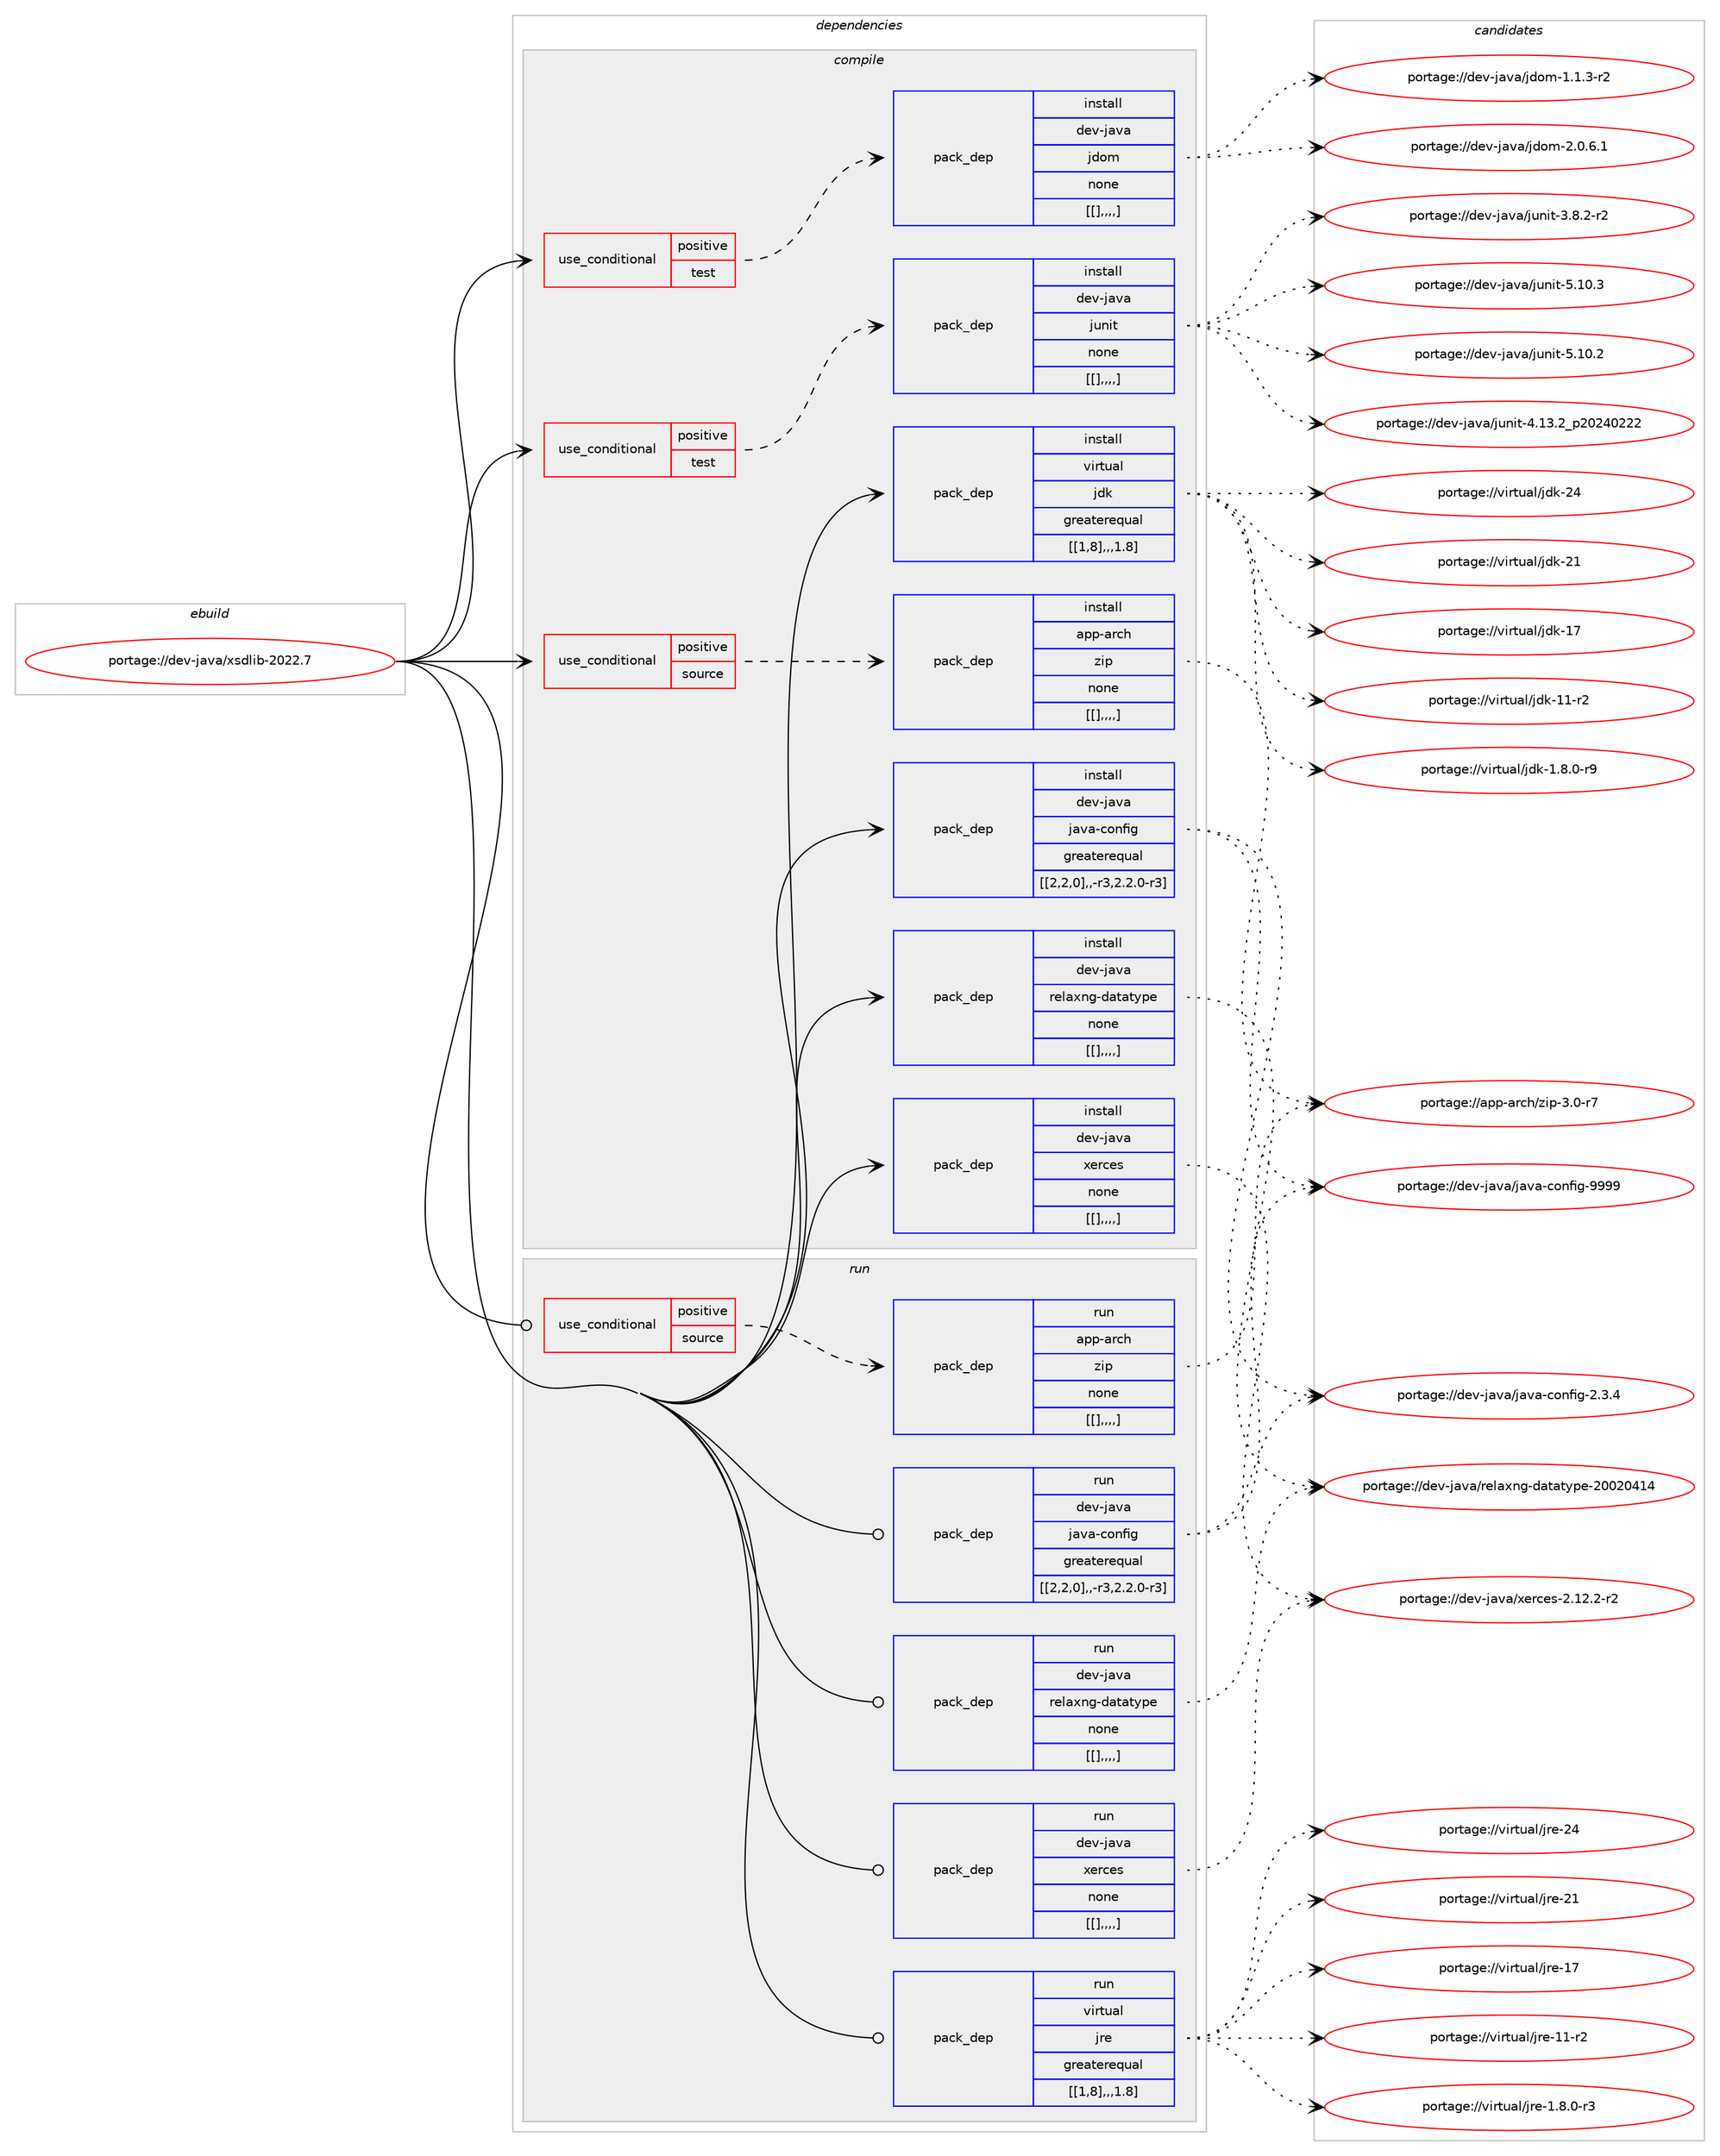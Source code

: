digraph prolog {

# *************
# Graph options
# *************

newrank=true;
concentrate=true;
compound=true;
graph [rankdir=LR,fontname=Helvetica,fontsize=10,ranksep=1.5];#, ranksep=2.5, nodesep=0.2];
edge  [arrowhead=vee];
node  [fontname=Helvetica,fontsize=10];

# **********
# The ebuild
# **********

subgraph cluster_leftcol {
color=gray;
label=<<i>ebuild</i>>;
id [label="portage://dev-java/xsdlib-2022.7", color=red, width=4, href="../dev-java/xsdlib-2022.7.svg"];
}

# ****************
# The dependencies
# ****************

subgraph cluster_midcol {
color=gray;
label=<<i>dependencies</i>>;
subgraph cluster_compile {
fillcolor="#eeeeee";
style=filled;
label=<<i>compile</i>>;
subgraph cond23042 {
dependency98507 [label=<<TABLE BORDER="0" CELLBORDER="1" CELLSPACING="0" CELLPADDING="4"><TR><TD ROWSPAN="3" CELLPADDING="10">use_conditional</TD></TR><TR><TD>positive</TD></TR><TR><TD>source</TD></TR></TABLE>>, shape=none, color=red];
subgraph pack74406 {
dependency98508 [label=<<TABLE BORDER="0" CELLBORDER="1" CELLSPACING="0" CELLPADDING="4" WIDTH="220"><TR><TD ROWSPAN="6" CELLPADDING="30">pack_dep</TD></TR><TR><TD WIDTH="110">install</TD></TR><TR><TD>app-arch</TD></TR><TR><TD>zip</TD></TR><TR><TD>none</TD></TR><TR><TD>[[],,,,]</TD></TR></TABLE>>, shape=none, color=blue];
}
dependency98507:e -> dependency98508:w [weight=20,style="dashed",arrowhead="vee"];
}
id:e -> dependency98507:w [weight=20,style="solid",arrowhead="vee"];
subgraph cond23043 {
dependency98509 [label=<<TABLE BORDER="0" CELLBORDER="1" CELLSPACING="0" CELLPADDING="4"><TR><TD ROWSPAN="3" CELLPADDING="10">use_conditional</TD></TR><TR><TD>positive</TD></TR><TR><TD>test</TD></TR></TABLE>>, shape=none, color=red];
subgraph pack74407 {
dependency98510 [label=<<TABLE BORDER="0" CELLBORDER="1" CELLSPACING="0" CELLPADDING="4" WIDTH="220"><TR><TD ROWSPAN="6" CELLPADDING="30">pack_dep</TD></TR><TR><TD WIDTH="110">install</TD></TR><TR><TD>dev-java</TD></TR><TR><TD>jdom</TD></TR><TR><TD>none</TD></TR><TR><TD>[[],,,,]</TD></TR></TABLE>>, shape=none, color=blue];
}
dependency98509:e -> dependency98510:w [weight=20,style="dashed",arrowhead="vee"];
}
id:e -> dependency98509:w [weight=20,style="solid",arrowhead="vee"];
subgraph cond23044 {
dependency98511 [label=<<TABLE BORDER="0" CELLBORDER="1" CELLSPACING="0" CELLPADDING="4"><TR><TD ROWSPAN="3" CELLPADDING="10">use_conditional</TD></TR><TR><TD>positive</TD></TR><TR><TD>test</TD></TR></TABLE>>, shape=none, color=red];
subgraph pack74408 {
dependency98512 [label=<<TABLE BORDER="0" CELLBORDER="1" CELLSPACING="0" CELLPADDING="4" WIDTH="220"><TR><TD ROWSPAN="6" CELLPADDING="30">pack_dep</TD></TR><TR><TD WIDTH="110">install</TD></TR><TR><TD>dev-java</TD></TR><TR><TD>junit</TD></TR><TR><TD>none</TD></TR><TR><TD>[[],,,,]</TD></TR></TABLE>>, shape=none, color=blue];
}
dependency98511:e -> dependency98512:w [weight=20,style="dashed",arrowhead="vee"];
}
id:e -> dependency98511:w [weight=20,style="solid",arrowhead="vee"];
subgraph pack74409 {
dependency98513 [label=<<TABLE BORDER="0" CELLBORDER="1" CELLSPACING="0" CELLPADDING="4" WIDTH="220"><TR><TD ROWSPAN="6" CELLPADDING="30">pack_dep</TD></TR><TR><TD WIDTH="110">install</TD></TR><TR><TD>dev-java</TD></TR><TR><TD>java-config</TD></TR><TR><TD>greaterequal</TD></TR><TR><TD>[[2,2,0],,-r3,2.2.0-r3]</TD></TR></TABLE>>, shape=none, color=blue];
}
id:e -> dependency98513:w [weight=20,style="solid",arrowhead="vee"];
subgraph pack74410 {
dependency98514 [label=<<TABLE BORDER="0" CELLBORDER="1" CELLSPACING="0" CELLPADDING="4" WIDTH="220"><TR><TD ROWSPAN="6" CELLPADDING="30">pack_dep</TD></TR><TR><TD WIDTH="110">install</TD></TR><TR><TD>dev-java</TD></TR><TR><TD>relaxng-datatype</TD></TR><TR><TD>none</TD></TR><TR><TD>[[],,,,]</TD></TR></TABLE>>, shape=none, color=blue];
}
id:e -> dependency98514:w [weight=20,style="solid",arrowhead="vee"];
subgraph pack74411 {
dependency98515 [label=<<TABLE BORDER="0" CELLBORDER="1" CELLSPACING="0" CELLPADDING="4" WIDTH="220"><TR><TD ROWSPAN="6" CELLPADDING="30">pack_dep</TD></TR><TR><TD WIDTH="110">install</TD></TR><TR><TD>dev-java</TD></TR><TR><TD>xerces</TD></TR><TR><TD>none</TD></TR><TR><TD>[[],,,,]</TD></TR></TABLE>>, shape=none, color=blue];
}
id:e -> dependency98515:w [weight=20,style="solid",arrowhead="vee"];
subgraph pack74412 {
dependency98516 [label=<<TABLE BORDER="0" CELLBORDER="1" CELLSPACING="0" CELLPADDING="4" WIDTH="220"><TR><TD ROWSPAN="6" CELLPADDING="30">pack_dep</TD></TR><TR><TD WIDTH="110">install</TD></TR><TR><TD>virtual</TD></TR><TR><TD>jdk</TD></TR><TR><TD>greaterequal</TD></TR><TR><TD>[[1,8],,,1.8]</TD></TR></TABLE>>, shape=none, color=blue];
}
id:e -> dependency98516:w [weight=20,style="solid",arrowhead="vee"];
}
subgraph cluster_compileandrun {
fillcolor="#eeeeee";
style=filled;
label=<<i>compile and run</i>>;
}
subgraph cluster_run {
fillcolor="#eeeeee";
style=filled;
label=<<i>run</i>>;
subgraph cond23045 {
dependency98517 [label=<<TABLE BORDER="0" CELLBORDER="1" CELLSPACING="0" CELLPADDING="4"><TR><TD ROWSPAN="3" CELLPADDING="10">use_conditional</TD></TR><TR><TD>positive</TD></TR><TR><TD>source</TD></TR></TABLE>>, shape=none, color=red];
subgraph pack74413 {
dependency98518 [label=<<TABLE BORDER="0" CELLBORDER="1" CELLSPACING="0" CELLPADDING="4" WIDTH="220"><TR><TD ROWSPAN="6" CELLPADDING="30">pack_dep</TD></TR><TR><TD WIDTH="110">run</TD></TR><TR><TD>app-arch</TD></TR><TR><TD>zip</TD></TR><TR><TD>none</TD></TR><TR><TD>[[],,,,]</TD></TR></TABLE>>, shape=none, color=blue];
}
dependency98517:e -> dependency98518:w [weight=20,style="dashed",arrowhead="vee"];
}
id:e -> dependency98517:w [weight=20,style="solid",arrowhead="odot"];
subgraph pack74414 {
dependency98519 [label=<<TABLE BORDER="0" CELLBORDER="1" CELLSPACING="0" CELLPADDING="4" WIDTH="220"><TR><TD ROWSPAN="6" CELLPADDING="30">pack_dep</TD></TR><TR><TD WIDTH="110">run</TD></TR><TR><TD>dev-java</TD></TR><TR><TD>java-config</TD></TR><TR><TD>greaterequal</TD></TR><TR><TD>[[2,2,0],,-r3,2.2.0-r3]</TD></TR></TABLE>>, shape=none, color=blue];
}
id:e -> dependency98519:w [weight=20,style="solid",arrowhead="odot"];
subgraph pack74415 {
dependency98520 [label=<<TABLE BORDER="0" CELLBORDER="1" CELLSPACING="0" CELLPADDING="4" WIDTH="220"><TR><TD ROWSPAN="6" CELLPADDING="30">pack_dep</TD></TR><TR><TD WIDTH="110">run</TD></TR><TR><TD>dev-java</TD></TR><TR><TD>relaxng-datatype</TD></TR><TR><TD>none</TD></TR><TR><TD>[[],,,,]</TD></TR></TABLE>>, shape=none, color=blue];
}
id:e -> dependency98520:w [weight=20,style="solid",arrowhead="odot"];
subgraph pack74416 {
dependency98521 [label=<<TABLE BORDER="0" CELLBORDER="1" CELLSPACING="0" CELLPADDING="4" WIDTH="220"><TR><TD ROWSPAN="6" CELLPADDING="30">pack_dep</TD></TR><TR><TD WIDTH="110">run</TD></TR><TR><TD>dev-java</TD></TR><TR><TD>xerces</TD></TR><TR><TD>none</TD></TR><TR><TD>[[],,,,]</TD></TR></TABLE>>, shape=none, color=blue];
}
id:e -> dependency98521:w [weight=20,style="solid",arrowhead="odot"];
subgraph pack74417 {
dependency98522 [label=<<TABLE BORDER="0" CELLBORDER="1" CELLSPACING="0" CELLPADDING="4" WIDTH="220"><TR><TD ROWSPAN="6" CELLPADDING="30">pack_dep</TD></TR><TR><TD WIDTH="110">run</TD></TR><TR><TD>virtual</TD></TR><TR><TD>jre</TD></TR><TR><TD>greaterequal</TD></TR><TR><TD>[[1,8],,,1.8]</TD></TR></TABLE>>, shape=none, color=blue];
}
id:e -> dependency98522:w [weight=20,style="solid",arrowhead="odot"];
}
}

# **************
# The candidates
# **************

subgraph cluster_choices {
rank=same;
color=gray;
label=<<i>candidates</i>>;

subgraph choice74406 {
color=black;
nodesep=1;
choice9711211245971149910447122105112455146484511455 [label="portage://app-arch/zip-3.0-r7", color=red, width=4,href="../app-arch/zip-3.0-r7.svg"];
dependency98508:e -> choice9711211245971149910447122105112455146484511455:w [style=dotted,weight="100"];
}
subgraph choice74407 {
color=black;
nodesep=1;
choice100101118451069711897471061001111094550464846544649 [label="portage://dev-java/jdom-2.0.6.1", color=red, width=4,href="../dev-java/jdom-2.0.6.1.svg"];
choice100101118451069711897471061001111094549464946514511450 [label="portage://dev-java/jdom-1.1.3-r2", color=red, width=4,href="../dev-java/jdom-1.1.3-r2.svg"];
dependency98510:e -> choice100101118451069711897471061001111094550464846544649:w [style=dotted,weight="100"];
dependency98510:e -> choice100101118451069711897471061001111094549464946514511450:w [style=dotted,weight="100"];
}
subgraph choice74408 {
color=black;
nodesep=1;
choice1001011184510697118974710611711010511645534649484651 [label="portage://dev-java/junit-5.10.3", color=red, width=4,href="../dev-java/junit-5.10.3.svg"];
choice1001011184510697118974710611711010511645534649484650 [label="portage://dev-java/junit-5.10.2", color=red, width=4,href="../dev-java/junit-5.10.2.svg"];
choice1001011184510697118974710611711010511645524649514650951125048505248505050 [label="portage://dev-java/junit-4.13.2_p20240222", color=red, width=4,href="../dev-java/junit-4.13.2_p20240222.svg"];
choice100101118451069711897471061171101051164551465646504511450 [label="portage://dev-java/junit-3.8.2-r2", color=red, width=4,href="../dev-java/junit-3.8.2-r2.svg"];
dependency98512:e -> choice1001011184510697118974710611711010511645534649484651:w [style=dotted,weight="100"];
dependency98512:e -> choice1001011184510697118974710611711010511645534649484650:w [style=dotted,weight="100"];
dependency98512:e -> choice1001011184510697118974710611711010511645524649514650951125048505248505050:w [style=dotted,weight="100"];
dependency98512:e -> choice100101118451069711897471061171101051164551465646504511450:w [style=dotted,weight="100"];
}
subgraph choice74409 {
color=black;
nodesep=1;
choice10010111845106971189747106971189745991111101021051034557575757 [label="portage://dev-java/java-config-9999", color=red, width=4,href="../dev-java/java-config-9999.svg"];
choice1001011184510697118974710697118974599111110102105103455046514652 [label="portage://dev-java/java-config-2.3.4", color=red, width=4,href="../dev-java/java-config-2.3.4.svg"];
dependency98513:e -> choice10010111845106971189747106971189745991111101021051034557575757:w [style=dotted,weight="100"];
dependency98513:e -> choice1001011184510697118974710697118974599111110102105103455046514652:w [style=dotted,weight="100"];
}
subgraph choice74410 {
color=black;
nodesep=1;
choice1001011184510697118974711410110897120110103451009711697116121112101455048485048524952 [label="portage://dev-java/relaxng-datatype-20020414", color=red, width=4,href="../dev-java/relaxng-datatype-20020414.svg"];
dependency98514:e -> choice1001011184510697118974711410110897120110103451009711697116121112101455048485048524952:w [style=dotted,weight="100"];
}
subgraph choice74411 {
color=black;
nodesep=1;
choice1001011184510697118974712010111499101115455046495046504511450 [label="portage://dev-java/xerces-2.12.2-r2", color=red, width=4,href="../dev-java/xerces-2.12.2-r2.svg"];
dependency98515:e -> choice1001011184510697118974712010111499101115455046495046504511450:w [style=dotted,weight="100"];
}
subgraph choice74412 {
color=black;
nodesep=1;
choice1181051141161179710847106100107455052 [label="portage://virtual/jdk-24", color=red, width=4,href="../virtual/jdk-24.svg"];
choice1181051141161179710847106100107455049 [label="portage://virtual/jdk-21", color=red, width=4,href="../virtual/jdk-21.svg"];
choice1181051141161179710847106100107454955 [label="portage://virtual/jdk-17", color=red, width=4,href="../virtual/jdk-17.svg"];
choice11810511411611797108471061001074549494511450 [label="portage://virtual/jdk-11-r2", color=red, width=4,href="../virtual/jdk-11-r2.svg"];
choice11810511411611797108471061001074549465646484511457 [label="portage://virtual/jdk-1.8.0-r9", color=red, width=4,href="../virtual/jdk-1.8.0-r9.svg"];
dependency98516:e -> choice1181051141161179710847106100107455052:w [style=dotted,weight="100"];
dependency98516:e -> choice1181051141161179710847106100107455049:w [style=dotted,weight="100"];
dependency98516:e -> choice1181051141161179710847106100107454955:w [style=dotted,weight="100"];
dependency98516:e -> choice11810511411611797108471061001074549494511450:w [style=dotted,weight="100"];
dependency98516:e -> choice11810511411611797108471061001074549465646484511457:w [style=dotted,weight="100"];
}
subgraph choice74413 {
color=black;
nodesep=1;
choice9711211245971149910447122105112455146484511455 [label="portage://app-arch/zip-3.0-r7", color=red, width=4,href="../app-arch/zip-3.0-r7.svg"];
dependency98518:e -> choice9711211245971149910447122105112455146484511455:w [style=dotted,weight="100"];
}
subgraph choice74414 {
color=black;
nodesep=1;
choice10010111845106971189747106971189745991111101021051034557575757 [label="portage://dev-java/java-config-9999", color=red, width=4,href="../dev-java/java-config-9999.svg"];
choice1001011184510697118974710697118974599111110102105103455046514652 [label="portage://dev-java/java-config-2.3.4", color=red, width=4,href="../dev-java/java-config-2.3.4.svg"];
dependency98519:e -> choice10010111845106971189747106971189745991111101021051034557575757:w [style=dotted,weight="100"];
dependency98519:e -> choice1001011184510697118974710697118974599111110102105103455046514652:w [style=dotted,weight="100"];
}
subgraph choice74415 {
color=black;
nodesep=1;
choice1001011184510697118974711410110897120110103451009711697116121112101455048485048524952 [label="portage://dev-java/relaxng-datatype-20020414", color=red, width=4,href="../dev-java/relaxng-datatype-20020414.svg"];
dependency98520:e -> choice1001011184510697118974711410110897120110103451009711697116121112101455048485048524952:w [style=dotted,weight="100"];
}
subgraph choice74416 {
color=black;
nodesep=1;
choice1001011184510697118974712010111499101115455046495046504511450 [label="portage://dev-java/xerces-2.12.2-r2", color=red, width=4,href="../dev-java/xerces-2.12.2-r2.svg"];
dependency98521:e -> choice1001011184510697118974712010111499101115455046495046504511450:w [style=dotted,weight="100"];
}
subgraph choice74417 {
color=black;
nodesep=1;
choice1181051141161179710847106114101455052 [label="portage://virtual/jre-24", color=red, width=4,href="../virtual/jre-24.svg"];
choice1181051141161179710847106114101455049 [label="portage://virtual/jre-21", color=red, width=4,href="../virtual/jre-21.svg"];
choice1181051141161179710847106114101454955 [label="portage://virtual/jre-17", color=red, width=4,href="../virtual/jre-17.svg"];
choice11810511411611797108471061141014549494511450 [label="portage://virtual/jre-11-r2", color=red, width=4,href="../virtual/jre-11-r2.svg"];
choice11810511411611797108471061141014549465646484511451 [label="portage://virtual/jre-1.8.0-r3", color=red, width=4,href="../virtual/jre-1.8.0-r3.svg"];
dependency98522:e -> choice1181051141161179710847106114101455052:w [style=dotted,weight="100"];
dependency98522:e -> choice1181051141161179710847106114101455049:w [style=dotted,weight="100"];
dependency98522:e -> choice1181051141161179710847106114101454955:w [style=dotted,weight="100"];
dependency98522:e -> choice11810511411611797108471061141014549494511450:w [style=dotted,weight="100"];
dependency98522:e -> choice11810511411611797108471061141014549465646484511451:w [style=dotted,weight="100"];
}
}

}
